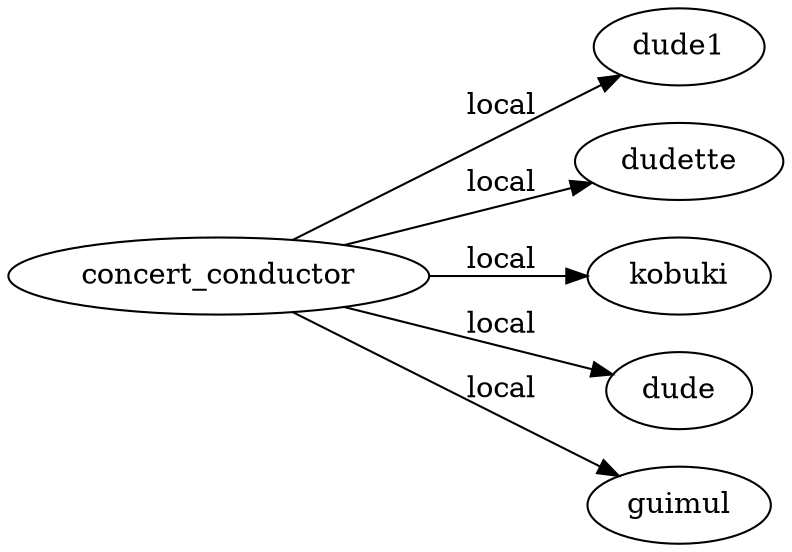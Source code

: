 digraph graphname {
	graph [rankdir=LR, rank=same];
	node [label="\N"];
	graph [bb="0,0,370,252"];
	concert_conductor [label=concert_conductor, URL=concert_conductor, shape=ellipse, pos="101,126", width="2.8056", height="0.51389"];
	dude1 [label=dude1, URL=dude1, shape=ellipse, pos="320,234", width="1.1389", height="0.51389"];
	dudette [label=dudette, URL=dudette, shape=ellipse, pos="320,180", width="1.3889", height="0.51389"];
	kobuki [label=kobuki, URL=kobuki, shape=ellipse, pos="320,126", width="1.2222", height="0.51389"];
	dude [label=dude, URL=dude, shape=ellipse, pos="320,72", width="0.97222", height="0.51389"];
	guimul [label=guimul, URL=guimul, shape=ellipse, pos="320,18", width="1.2222", height="0.51389"];
	concert_conductor -> dude1 [label=local, pos="e,292.4,220.39 135.7,143.11 175.98,162.98 242.13,195.6 283.26,215.88", lp="236,208"];
	concert_conductor -> dudette [label=local, pos="e,278.72,169.82 160.26,140.61 194.25,148.99 236.47,159.4 268.97,167.42", lp="236,171"];
	concert_conductor -> kobuki [label=local, pos="e,275.87,126 202.17,126 224.11,126 246.51,126 265.8,126", lp="236,135"];
	concert_conductor -> dude [label=local, pos="e,287.81,79.938 160.26,111.39 197.46,102.22 244.53,90.61 277.91,82.378", lp="236,104"];
	concert_conductor -> guimul [label=local, pos="e,291.53,31.905 135.09,109.05 158.87,97.231 191.35,81.12 220,67 240.62,56.836 263.66,45.543 282.42,36.361", lp="236,76"];
}
